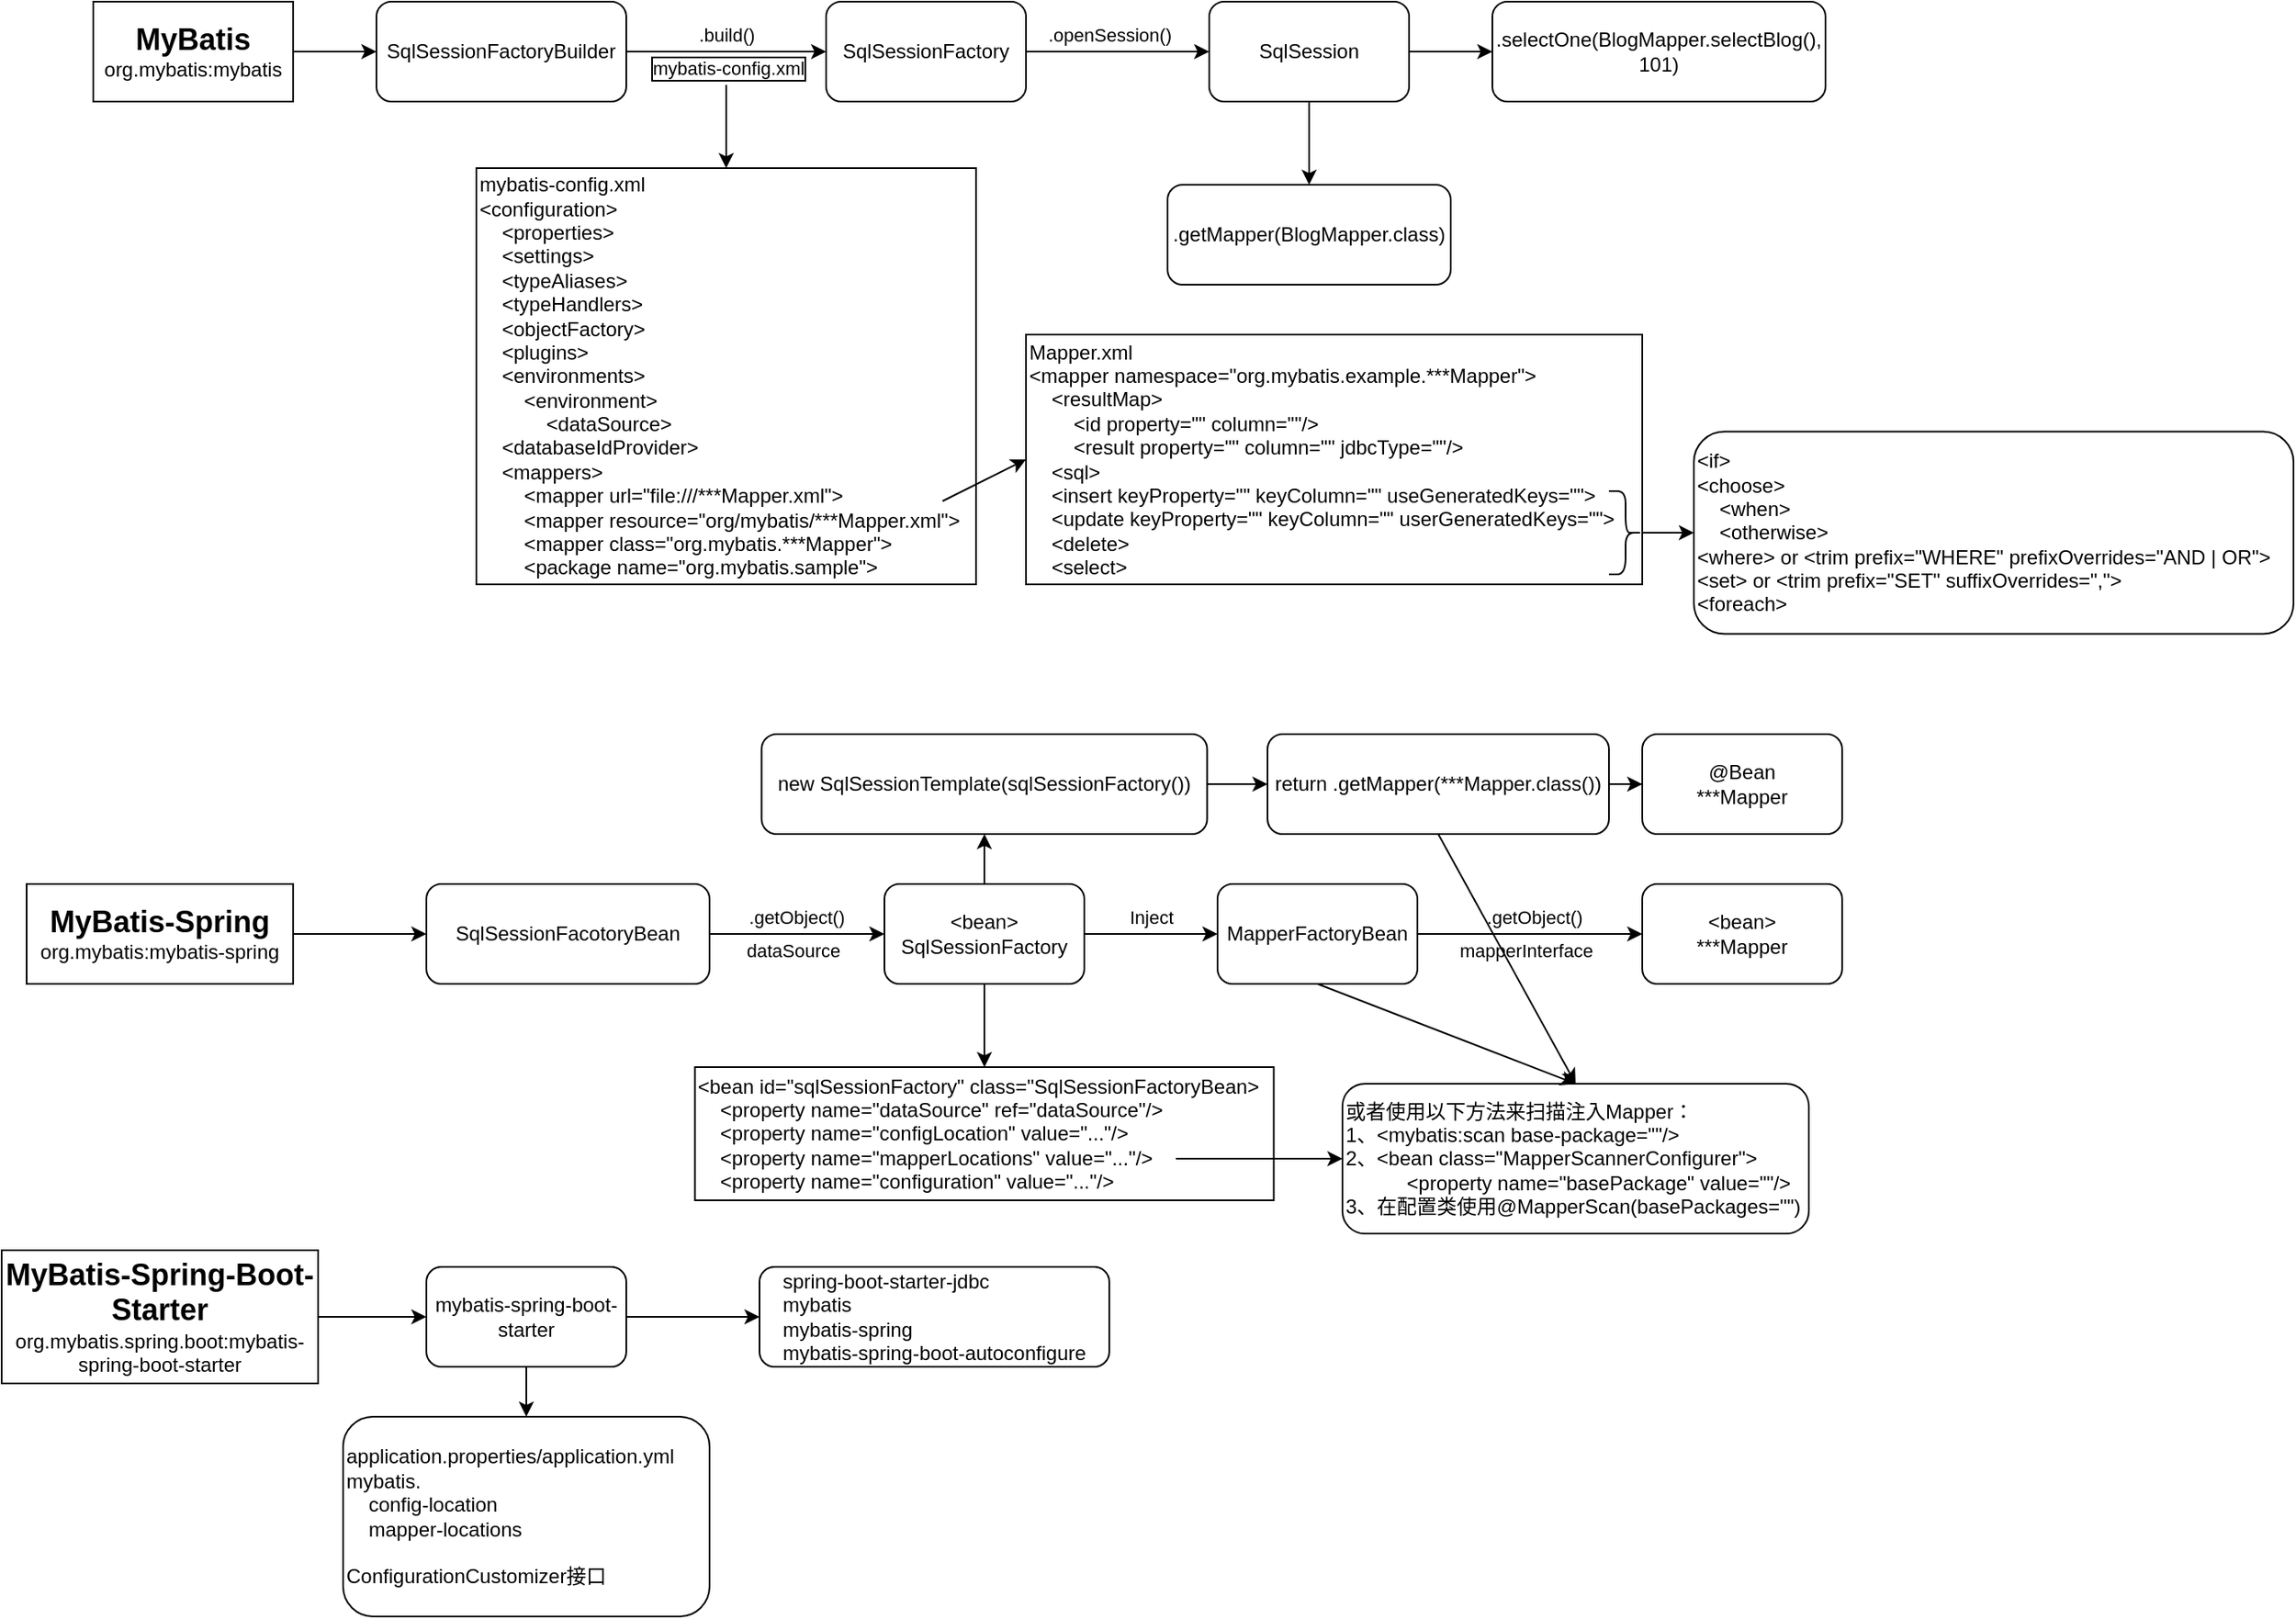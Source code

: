 <mxfile version="14.6.13" type="device"><diagram id="C5RBs43oDa-KdzZeNtuy" name="Page-1"><mxGraphModel dx="1042" dy="667" grid="1" gridSize="10" guides="1" tooltips="1" connect="1" arrows="1" fold="1" page="1" pageScale="1" pageWidth="827" pageHeight="1169" math="0" shadow="0"><root><mxCell id="WIyWlLk6GJQsqaUBKTNV-0"/><mxCell id="WIyWlLk6GJQsqaUBKTNV-1" parent="WIyWlLk6GJQsqaUBKTNV-0"/><mxCell id="roU_6ilpC3XOudsTGO_N-41" value="" style="edgeStyle=orthogonalEdgeStyle;rounded=0;orthogonalLoop=1;jettySize=auto;html=1;" parent="WIyWlLk6GJQsqaUBKTNV-1" source="roU_6ilpC3XOudsTGO_N-35" target="roU_6ilpC3XOudsTGO_N-40" edge="1"><mxGeometry relative="1" as="geometry"><Array as="points"><mxPoint x="940" y="770"/><mxPoint x="940" y="770"/></Array></mxGeometry></mxCell><mxCell id="roU_6ilpC3XOudsTGO_N-42" value=".getObject()" style="edgeLabel;html=1;align=center;verticalAlign=middle;resizable=0;points=[];" parent="roU_6ilpC3XOudsTGO_N-41" vertex="1" connectable="0"><mxGeometry x="0.25" y="-2" relative="1" as="geometry"><mxPoint x="-15" y="-12" as="offset"/></mxGeometry></mxCell><mxCell id="roU_6ilpC3XOudsTGO_N-47" value="mapperInterface" style="edgeLabel;html=1;align=center;verticalAlign=middle;resizable=0;points=[];" parent="roU_6ilpC3XOudsTGO_N-41" vertex="1" connectable="0"><mxGeometry x="0.075" y="-1" relative="1" as="geometry"><mxPoint x="-8" y="9" as="offset"/></mxGeometry></mxCell><mxCell id="roU_6ilpC3XOudsTGO_N-2" value="" style="edgeStyle=orthogonalEdgeStyle;rounded=0;orthogonalLoop=1;jettySize=auto;html=1;" parent="WIyWlLk6GJQsqaUBKTNV-1" source="roU_6ilpC3XOudsTGO_N-0" target="roU_6ilpC3XOudsTGO_N-1" edge="1"><mxGeometry relative="1" as="geometry"/></mxCell><mxCell id="roU_6ilpC3XOudsTGO_N-0" value="&lt;font style=&quot;font-size: 18px&quot;&gt;&lt;b&gt;MyBatis&lt;/b&gt;&lt;/font&gt;&lt;br&gt;org.mybatis:mybatis" style="rounded=0;whiteSpace=wrap;html=1;" parent="WIyWlLk6GJQsqaUBKTNV-1" vertex="1"><mxGeometry x="100" y="210" width="120" height="60" as="geometry"/></mxCell><mxCell id="roU_6ilpC3XOudsTGO_N-4" value="" style="edgeStyle=orthogonalEdgeStyle;rounded=0;orthogonalLoop=1;jettySize=auto;html=1;" parent="WIyWlLk6GJQsqaUBKTNV-1" source="roU_6ilpC3XOudsTGO_N-1" target="roU_6ilpC3XOudsTGO_N-3" edge="1"><mxGeometry relative="1" as="geometry"/></mxCell><mxCell id="roU_6ilpC3XOudsTGO_N-5" value="mybatis-config.xml" style="edgeLabel;html=1;align=center;verticalAlign=middle;resizable=0;points=[];expand=0;fixDash=0;labelBorderColor=#000000;" parent="roU_6ilpC3XOudsTGO_N-4" vertex="1" connectable="0"><mxGeometry x="-0.179" relative="1" as="geometry"><mxPoint x="11" y="10" as="offset"/></mxGeometry></mxCell><mxCell id="roU_6ilpC3XOudsTGO_N-6" value=".build()" style="edgeLabel;html=1;align=center;verticalAlign=middle;resizable=1;points=[];" parent="roU_6ilpC3XOudsTGO_N-4" vertex="1" connectable="0"><mxGeometry x="0.167" relative="1" as="geometry"><mxPoint x="-10" y="-10" as="offset"/></mxGeometry></mxCell><mxCell id="roU_6ilpC3XOudsTGO_N-1" value="SqlSessionFactoryBuilder" style="rounded=1;whiteSpace=wrap;html=1;" parent="WIyWlLk6GJQsqaUBKTNV-1" vertex="1"><mxGeometry x="270" y="210" width="150" height="60" as="geometry"/></mxCell><mxCell id="roU_6ilpC3XOudsTGO_N-8" value="" style="edgeStyle=orthogonalEdgeStyle;rounded=0;orthogonalLoop=1;jettySize=auto;html=1;" parent="WIyWlLk6GJQsqaUBKTNV-1" source="roU_6ilpC3XOudsTGO_N-3" target="roU_6ilpC3XOudsTGO_N-7" edge="1"><mxGeometry relative="1" as="geometry"/></mxCell><mxCell id="roU_6ilpC3XOudsTGO_N-9" value=".openSession()" style="edgeLabel;html=1;align=center;verticalAlign=middle;resizable=0;points=[];" parent="roU_6ilpC3XOudsTGO_N-8" vertex="1" connectable="0"><mxGeometry x="-0.3" y="4" relative="1" as="geometry"><mxPoint x="11" y="-6" as="offset"/></mxGeometry></mxCell><mxCell id="roU_6ilpC3XOudsTGO_N-3" value="SqlSessionFactory" style="whiteSpace=wrap;html=1;rounded=1;" parent="WIyWlLk6GJQsqaUBKTNV-1" vertex="1"><mxGeometry x="540" y="210" width="120" height="60" as="geometry"/></mxCell><mxCell id="roU_6ilpC3XOudsTGO_N-11" value="" style="edgeStyle=orthogonalEdgeStyle;rounded=0;orthogonalLoop=1;jettySize=auto;html=1;" parent="WIyWlLk6GJQsqaUBKTNV-1" source="roU_6ilpC3XOudsTGO_N-7" target="roU_6ilpC3XOudsTGO_N-10" edge="1"><mxGeometry relative="1" as="geometry"/></mxCell><mxCell id="roU_6ilpC3XOudsTGO_N-13" value="" style="edgeStyle=orthogonalEdgeStyle;rounded=0;orthogonalLoop=1;jettySize=auto;html=1;" parent="WIyWlLk6GJQsqaUBKTNV-1" source="roU_6ilpC3XOudsTGO_N-7" target="roU_6ilpC3XOudsTGO_N-12" edge="1"><mxGeometry relative="1" as="geometry"/></mxCell><mxCell id="roU_6ilpC3XOudsTGO_N-7" value="SqlSession" style="whiteSpace=wrap;html=1;rounded=1;" parent="WIyWlLk6GJQsqaUBKTNV-1" vertex="1"><mxGeometry x="770" y="210" width="120" height="60" as="geometry"/></mxCell><mxCell id="roU_6ilpC3XOudsTGO_N-10" value=".selectOne(BlogMapper.selectBlog(), 101)" style="whiteSpace=wrap;html=1;rounded=1;" parent="WIyWlLk6GJQsqaUBKTNV-1" vertex="1"><mxGeometry x="940" y="210" width="200" height="60" as="geometry"/></mxCell><mxCell id="roU_6ilpC3XOudsTGO_N-12" value=".getMapper(BlogMapper.class)" style="whiteSpace=wrap;html=1;rounded=1;" parent="WIyWlLk6GJQsqaUBKTNV-1" vertex="1"><mxGeometry x="745" y="320" width="170" height="60" as="geometry"/></mxCell><mxCell id="roU_6ilpC3XOudsTGO_N-17" value="&lt;span&gt;mybatis-config.xml&lt;br&gt;&amp;lt;configuration&amp;gt;&lt;/span&gt;&lt;br&gt;&lt;span&gt;&amp;nbsp; &amp;nbsp; &amp;lt;properties&amp;gt;&lt;/span&gt;&lt;br&gt;&lt;span&gt;&amp;nbsp; &amp;nbsp; &amp;lt;settings&amp;gt;&lt;/span&gt;&lt;br&gt;&lt;span&gt;&amp;nbsp; &amp;nbsp; &amp;lt;typeAliases&amp;gt;&lt;/span&gt;&lt;br&gt;&lt;span&gt;&amp;nbsp; &amp;nbsp; &amp;lt;typeHandlers&amp;gt;&lt;/span&gt;&lt;br&gt;&lt;span&gt;&amp;nbsp; &amp;nbsp; &amp;lt;objectFactory&amp;gt;&lt;/span&gt;&lt;br&gt;&lt;span&gt;&amp;nbsp; &amp;nbsp; &amp;lt;plugins&amp;gt;&lt;/span&gt;&lt;br&gt;&lt;span&gt;&amp;nbsp; &amp;nbsp; &amp;lt;environments&amp;gt;&lt;br&gt;&lt;/span&gt;&amp;nbsp; &amp;nbsp; &amp;nbsp; &amp;nbsp; &amp;lt;environment&amp;gt;&lt;br&gt;&amp;nbsp; &amp;nbsp; &amp;nbsp; &amp;nbsp; &amp;nbsp; &amp;nbsp; &amp;lt;dataSource&amp;gt;&lt;br&gt;&lt;span&gt;&amp;nbsp; &amp;nbsp; &amp;lt;databaseIdProvider&amp;gt;&lt;/span&gt;&lt;br&gt;&lt;span&gt;&amp;nbsp; &amp;nbsp; &amp;lt;mappers&amp;gt;&lt;br&gt;&amp;nbsp; &amp;nbsp; &amp;nbsp; &amp;nbsp; &amp;lt;mapper url=&quot;file:///***Mapper.xml&quot;&amp;gt;&lt;br&gt;&amp;nbsp;&lt;/span&gt;&amp;nbsp;&amp;nbsp; &amp;nbsp; &amp;nbsp; &amp;lt;mapper resource=&quot;org/mybatis/***Mapper.xml&quot;&amp;gt;&lt;br&gt;&lt;span&gt;&amp;nbsp;&lt;/span&gt;&amp;nbsp;&amp;nbsp; &amp;nbsp; &amp;nbsp; &amp;lt;mapper class=&quot;org.mybatis.***Mapper&quot;&amp;gt;&lt;br&gt;&lt;span&gt;&amp;nbsp;&lt;/span&gt;&amp;nbsp;&amp;nbsp; &amp;nbsp; &amp;nbsp; &amp;lt;package name=&quot;org.mybatis.sample&quot;&amp;gt;&lt;span&gt;&lt;br&gt;&lt;/span&gt;" style="whiteSpace=wrap;html=1;rounded=0;imageAspect=0;align=left;" parent="WIyWlLk6GJQsqaUBKTNV-1" vertex="1"><mxGeometry x="330" y="310" width="300" height="250" as="geometry"/></mxCell><mxCell id="roU_6ilpC3XOudsTGO_N-18" value="" style="endArrow=classic;html=1;entryX=0;entryY=0.5;entryDx=0;entryDy=0;exitX=0.933;exitY=0.8;exitDx=0;exitDy=0;exitPerimeter=0;" parent="WIyWlLk6GJQsqaUBKTNV-1" source="roU_6ilpC3XOudsTGO_N-17" target="roU_6ilpC3XOudsTGO_N-19" edge="1"><mxGeometry width="50" height="50" relative="1" as="geometry"><mxPoint x="620" y="490" as="sourcePoint"/><mxPoint x="710" y="503" as="targetPoint"/></mxGeometry></mxCell><mxCell id="roU_6ilpC3XOudsTGO_N-19" value="Mapper.xml&lt;br&gt;&amp;lt;mapper namespace=&quot;org.mybatis.example.***Mapper&quot;&amp;gt;&lt;br&gt;&amp;nbsp; &amp;nbsp; &amp;lt;resultMap&amp;gt;&lt;br&gt;&amp;nbsp; &amp;nbsp; &amp;nbsp; &amp;nbsp; &amp;lt;id property=&quot;&quot; column=&quot;&quot;/&amp;gt;&lt;br&gt;&amp;nbsp; &amp;nbsp; &amp;nbsp; &amp;nbsp; &amp;lt;result property=&quot;&quot; column=&quot;&quot; jdbcType=&quot;&quot;/&amp;gt;&lt;br&gt;&amp;nbsp; &amp;nbsp; &amp;lt;sql&amp;gt;&lt;br&gt;&amp;nbsp; &amp;nbsp; &amp;lt;insert keyProperty=&quot;&quot; keyColumn=&quot;&quot; useGeneratedKeys=&quot;&quot;&amp;gt;&lt;br&gt;&amp;nbsp; &amp;nbsp; &amp;lt;update&amp;nbsp;keyProperty=&quot;&quot; keyColumn=&quot;&quot; userGeneratedKeys=&quot;&quot;&amp;gt;&lt;br&gt;&amp;nbsp; &amp;nbsp; &amp;lt;delete&amp;gt;&lt;br&gt;&amp;nbsp; &amp;nbsp; &amp;lt;select&amp;gt;" style="rounded=0;whiteSpace=wrap;html=1;align=left;" parent="WIyWlLk6GJQsqaUBKTNV-1" vertex="1"><mxGeometry x="660" y="410" width="370" height="150" as="geometry"/></mxCell><mxCell id="roU_6ilpC3XOudsTGO_N-23" value="" style="endArrow=classic;html=1;entryX=0.5;entryY=0;entryDx=0;entryDy=0;" parent="WIyWlLk6GJQsqaUBKTNV-1" target="roU_6ilpC3XOudsTGO_N-17" edge="1"><mxGeometry width="50" height="50" relative="1" as="geometry"><mxPoint x="480" y="260" as="sourcePoint"/><mxPoint x="530" y="210" as="targetPoint"/></mxGeometry></mxCell><mxCell id="roU_6ilpC3XOudsTGO_N-27" value="" style="edgeStyle=orthogonalEdgeStyle;rounded=0;orthogonalLoop=1;jettySize=auto;html=1;" parent="WIyWlLk6GJQsqaUBKTNV-1" source="roU_6ilpC3XOudsTGO_N-24" target="roU_6ilpC3XOudsTGO_N-26" edge="1"><mxGeometry relative="1" as="geometry"/></mxCell><mxCell id="roU_6ilpC3XOudsTGO_N-24" value="" style="shape=curlyBracket;whiteSpace=wrap;html=1;rounded=1;rotation=-180;" parent="WIyWlLk6GJQsqaUBKTNV-1" vertex="1"><mxGeometry x="1010" y="504" width="20" height="50" as="geometry"/></mxCell><mxCell id="roU_6ilpC3XOudsTGO_N-26" value="&amp;lt;if&amp;gt;&lt;br&gt;&amp;lt;choose&amp;gt;&lt;br&gt;&amp;nbsp; &amp;nbsp; &amp;lt;when&amp;gt;&lt;br&gt;&amp;nbsp; &amp;nbsp; &amp;lt;otherwise&amp;gt;&lt;br&gt;&amp;lt;where&amp;gt; or &amp;lt;trim prefix=&quot;WHERE&quot; prefixOverrides=&quot;AND | OR&quot;&amp;gt;&lt;br&gt;&amp;lt;set&amp;gt; or &amp;lt;trim prefix=&quot;SET&quot; suffixOverrides=&quot;,&quot;&amp;gt;&lt;br&gt;&amp;lt;foreach&amp;gt;" style="whiteSpace=wrap;html=1;rounded=1;align=left;" parent="WIyWlLk6GJQsqaUBKTNV-1" vertex="1"><mxGeometry x="1061" y="468.25" width="360" height="121.5" as="geometry"/></mxCell><mxCell id="roU_6ilpC3XOudsTGO_N-30" value="" style="edgeStyle=orthogonalEdgeStyle;rounded=0;orthogonalLoop=1;jettySize=auto;html=1;" parent="WIyWlLk6GJQsqaUBKTNV-1" source="roU_6ilpC3XOudsTGO_N-28" target="roU_6ilpC3XOudsTGO_N-29" edge="1"><mxGeometry relative="1" as="geometry"/></mxCell><mxCell id="roU_6ilpC3XOudsTGO_N-28" value="&lt;b&gt;&lt;font style=&quot;font-size: 18px&quot;&gt;MyBatis-Spring&lt;/font&gt;&lt;/b&gt;&lt;br&gt;org.mybatis:mybatis-spring" style="rounded=0;whiteSpace=wrap;html=1;" parent="WIyWlLk6GJQsqaUBKTNV-1" vertex="1"><mxGeometry x="60" y="740" width="160" height="60" as="geometry"/></mxCell><mxCell id="roU_6ilpC3XOudsTGO_N-32" value="" style="edgeStyle=orthogonalEdgeStyle;rounded=0;orthogonalLoop=1;jettySize=auto;html=1;" parent="WIyWlLk6GJQsqaUBKTNV-1" source="roU_6ilpC3XOudsTGO_N-29" target="roU_6ilpC3XOudsTGO_N-31" edge="1"><mxGeometry relative="1" as="geometry"/></mxCell><mxCell id="roU_6ilpC3XOudsTGO_N-33" value=".getObject()" style="edgeLabel;html=1;align=center;verticalAlign=middle;resizable=0;points=[];" parent="roU_6ilpC3XOudsTGO_N-32" vertex="1" connectable="0"><mxGeometry x="-0.009" y="1" relative="1" as="geometry"><mxPoint y="-9" as="offset"/></mxGeometry></mxCell><mxCell id="roU_6ilpC3XOudsTGO_N-34" value="dataSource" style="edgeLabel;html=1;align=center;verticalAlign=middle;resizable=0;points=[];" parent="roU_6ilpC3XOudsTGO_N-32" vertex="1" connectable="0"><mxGeometry x="0.295" y="2" relative="1" as="geometry"><mxPoint x="-18" y="12" as="offset"/></mxGeometry></mxCell><mxCell id="roU_6ilpC3XOudsTGO_N-29" value="SqlSessionFacotoryBean" style="whiteSpace=wrap;html=1;rounded=1;" parent="WIyWlLk6GJQsqaUBKTNV-1" vertex="1"><mxGeometry x="300" y="740" width="170" height="60" as="geometry"/></mxCell><mxCell id="roU_6ilpC3XOudsTGO_N-36" value="" style="edgeStyle=orthogonalEdgeStyle;rounded=0;orthogonalLoop=1;jettySize=auto;html=1;" parent="WIyWlLk6GJQsqaUBKTNV-1" source="roU_6ilpC3XOudsTGO_N-31" target="roU_6ilpC3XOudsTGO_N-35" edge="1"><mxGeometry relative="1" as="geometry"/></mxCell><mxCell id="roU_6ilpC3XOudsTGO_N-37" value="Inject" style="edgeLabel;html=1;align=center;verticalAlign=middle;resizable=0;points=[];" parent="roU_6ilpC3XOudsTGO_N-36" vertex="1" connectable="0"><mxGeometry y="-1" relative="1" as="geometry"><mxPoint y="-11" as="offset"/></mxGeometry></mxCell><mxCell id="roU_6ilpC3XOudsTGO_N-39" value="" style="edgeStyle=orthogonalEdgeStyle;rounded=0;orthogonalLoop=1;jettySize=auto;html=1;" parent="WIyWlLk6GJQsqaUBKTNV-1" source="roU_6ilpC3XOudsTGO_N-31" target="roU_6ilpC3XOudsTGO_N-38" edge="1"><mxGeometry relative="1" as="geometry"/></mxCell><mxCell id="roU_6ilpC3XOudsTGO_N-49" value="" style="edgeStyle=orthogonalEdgeStyle;rounded=0;orthogonalLoop=1;jettySize=auto;html=1;" parent="WIyWlLk6GJQsqaUBKTNV-1" source="roU_6ilpC3XOudsTGO_N-31" target="roU_6ilpC3XOudsTGO_N-48" edge="1"><mxGeometry relative="1" as="geometry"/></mxCell><mxCell id="roU_6ilpC3XOudsTGO_N-31" value="&amp;lt;bean&amp;gt;&lt;br&gt;SqlSessionFactory" style="whiteSpace=wrap;html=1;rounded=1;" parent="WIyWlLk6GJQsqaUBKTNV-1" vertex="1"><mxGeometry x="575" y="740" width="120" height="60" as="geometry"/></mxCell><mxCell id="roU_6ilpC3XOudsTGO_N-35" value="MapperFactoryBean" style="whiteSpace=wrap;html=1;rounded=1;" parent="WIyWlLk6GJQsqaUBKTNV-1" vertex="1"><mxGeometry x="775" y="740" width="120" height="60" as="geometry"/></mxCell><mxCell id="roU_6ilpC3XOudsTGO_N-44" value="" style="edgeStyle=orthogonalEdgeStyle;rounded=0;orthogonalLoop=1;jettySize=auto;html=1;" parent="WIyWlLk6GJQsqaUBKTNV-1" source="roU_6ilpC3XOudsTGO_N-38" target="roU_6ilpC3XOudsTGO_N-43" edge="1"><mxGeometry relative="1" as="geometry"/></mxCell><mxCell id="roU_6ilpC3XOudsTGO_N-38" value="new SqlSessionTemplate(sqlSessionFactory())" style="whiteSpace=wrap;html=1;rounded=1;" parent="WIyWlLk6GJQsqaUBKTNV-1" vertex="1"><mxGeometry x="501.25" y="650" width="267.5" height="60" as="geometry"/></mxCell><mxCell id="roU_6ilpC3XOudsTGO_N-40" value="&amp;lt;bean&amp;gt;&lt;br&gt;***Mapper" style="whiteSpace=wrap;html=1;rounded=1;" parent="WIyWlLk6GJQsqaUBKTNV-1" vertex="1"><mxGeometry x="1030" y="740" width="120" height="60" as="geometry"/></mxCell><mxCell id="roU_6ilpC3XOudsTGO_N-46" value="" style="edgeStyle=orthogonalEdgeStyle;rounded=0;orthogonalLoop=1;jettySize=auto;html=1;" parent="WIyWlLk6GJQsqaUBKTNV-1" source="roU_6ilpC3XOudsTGO_N-43" target="roU_6ilpC3XOudsTGO_N-45" edge="1"><mxGeometry relative="1" as="geometry"/></mxCell><mxCell id="roU_6ilpC3XOudsTGO_N-43" value="return .getMapper(***Mapper.class())" style="whiteSpace=wrap;html=1;rounded=1;" parent="WIyWlLk6GJQsqaUBKTNV-1" vertex="1"><mxGeometry x="805" y="650" width="205" height="60" as="geometry"/></mxCell><mxCell id="roU_6ilpC3XOudsTGO_N-45" value="@Bean&lt;br&gt;***Mapper" style="whiteSpace=wrap;html=1;rounded=1;" parent="WIyWlLk6GJQsqaUBKTNV-1" vertex="1"><mxGeometry x="1030" y="650" width="120" height="60" as="geometry"/></mxCell><mxCell id="roU_6ilpC3XOudsTGO_N-48" value="&amp;lt;bean id=&quot;sqlSessionFactory&quot; class=&quot;SqlSessionFactoryBean&amp;gt;&lt;br&gt;&amp;nbsp; &amp;nbsp; &amp;lt;property name=&quot;dataSource&quot; ref=&quot;dataSource&quot;/&amp;gt;&lt;br&gt;&amp;nbsp; &amp;nbsp; &amp;lt;property name=&quot;configLocation&quot; value=&quot;...&quot;/&amp;gt;&lt;br&gt;&amp;nbsp; &amp;nbsp; &amp;lt;property name=&quot;mapperLocations&quot; value=&quot;...&quot;/&amp;gt;&lt;br&gt;&amp;nbsp; &amp;nbsp; &amp;lt;property name=&quot;configuration&quot; value=&quot;...&quot;/&amp;gt;" style="whiteSpace=wrap;html=1;rounded=0;align=left;" parent="WIyWlLk6GJQsqaUBKTNV-1" vertex="1"><mxGeometry x="461.25" y="850" width="347.5" height="80" as="geometry"/></mxCell><mxCell id="roU_6ilpC3XOudsTGO_N-52" value="" style="edgeStyle=orthogonalEdgeStyle;rounded=0;orthogonalLoop=1;jettySize=auto;html=1;" parent="WIyWlLk6GJQsqaUBKTNV-1" source="roU_6ilpC3XOudsTGO_N-50" target="roU_6ilpC3XOudsTGO_N-51" edge="1"><mxGeometry relative="1" as="geometry"/></mxCell><mxCell id="roU_6ilpC3XOudsTGO_N-50" value="&lt;b&gt;&lt;font style=&quot;font-size: 18px&quot;&gt;MyBatis-Spring-Boot-Starter&lt;/font&gt;&lt;/b&gt;&lt;br&gt;org.mybatis.spring.boot:mybatis-spring-boot-starter" style="rounded=0;whiteSpace=wrap;html=1;" parent="WIyWlLk6GJQsqaUBKTNV-1" vertex="1"><mxGeometry x="45" y="960" width="190" height="80" as="geometry"/></mxCell><mxCell id="roU_6ilpC3XOudsTGO_N-57" value="" style="edgeStyle=orthogonalEdgeStyle;rounded=0;orthogonalLoop=1;jettySize=auto;html=1;" parent="WIyWlLk6GJQsqaUBKTNV-1" source="roU_6ilpC3XOudsTGO_N-51" target="roU_6ilpC3XOudsTGO_N-56" edge="1"><mxGeometry relative="1" as="geometry"/></mxCell><mxCell id="roU_6ilpC3XOudsTGO_N-59" value="" style="edgeStyle=orthogonalEdgeStyle;rounded=0;orthogonalLoop=1;jettySize=auto;html=1;" parent="WIyWlLk6GJQsqaUBKTNV-1" source="roU_6ilpC3XOudsTGO_N-51" target="roU_6ilpC3XOudsTGO_N-58" edge="1"><mxGeometry relative="1" as="geometry"/></mxCell><mxCell id="roU_6ilpC3XOudsTGO_N-51" value="mybatis-spring-boot-starter" style="whiteSpace=wrap;html=1;rounded=1;" parent="WIyWlLk6GJQsqaUBKTNV-1" vertex="1"><mxGeometry x="300" y="970" width="120" height="60" as="geometry"/></mxCell><mxCell id="roU_6ilpC3XOudsTGO_N-56" value="&lt;div style=&quot;text-align: left&quot;&gt;&lt;span&gt;spring-boot-starter-jdbc&lt;/span&gt;&lt;/div&gt;&lt;div style=&quot;text-align: left&quot;&gt;&lt;span&gt;mybatis&lt;/span&gt;&lt;/div&gt;&lt;div style=&quot;text-align: left&quot;&gt;&lt;span&gt;mybatis-spring&lt;/span&gt;&lt;/div&gt;&lt;div style=&quot;text-align: left&quot;&gt;&lt;span&gt;mybatis-spring-boot-autoconfigure&lt;/span&gt;&lt;/div&gt;" style="whiteSpace=wrap;html=1;rounded=1;" parent="WIyWlLk6GJQsqaUBKTNV-1" vertex="1"><mxGeometry x="500" y="970" width="210" height="60" as="geometry"/></mxCell><mxCell id="roU_6ilpC3XOudsTGO_N-58" value="application.properties/application.yml&lt;br&gt;mybatis.&lt;br&gt;&amp;nbsp; &amp;nbsp; config-location&lt;br&gt;&amp;nbsp; &amp;nbsp; mapper-locations&lt;br&gt;&lt;br&gt;ConfigurationCustomizer接口" style="whiteSpace=wrap;html=1;rounded=1;align=left;" parent="WIyWlLk6GJQsqaUBKTNV-1" vertex="1"><mxGeometry x="250" y="1060" width="220" height="120" as="geometry"/></mxCell><mxCell id="5vdGfhXRxniWfNVqrwhG-0" value="" style="endArrow=classic;html=1;entryX=0;entryY=0.5;entryDx=0;entryDy=0;" parent="WIyWlLk6GJQsqaUBKTNV-1" target="5vdGfhXRxniWfNVqrwhG-1" edge="1"><mxGeometry width="50" height="50" relative="1" as="geometry"><mxPoint x="750" y="905" as="sourcePoint"/><mxPoint x="840" y="900" as="targetPoint"/></mxGeometry></mxCell><mxCell id="5vdGfhXRxniWfNVqrwhG-1" value="或者使用以下方法来扫描注入Mapper：&lt;br&gt;1、&amp;lt;mybatis:scan base-package=&quot;&quot;/&amp;gt;&lt;br&gt;2、&amp;lt;bean class=&quot;MapperScannerConfigurer&quot;&amp;gt;&lt;br&gt;&amp;nbsp; &amp;nbsp; &amp;nbsp; &amp;nbsp; &amp;nbsp; &amp;nbsp;&amp;lt;property name=&quot;basePackage&quot; value=&quot;&quot;/&amp;gt;&lt;br&gt;3、在配置类使用@MapperScan(basePackages=&quot;&quot;)" style="rounded=1;whiteSpace=wrap;html=1;align=left;" parent="WIyWlLk6GJQsqaUBKTNV-1" vertex="1"><mxGeometry x="850" y="860" width="280" height="90" as="geometry"/></mxCell><mxCell id="5vdGfhXRxniWfNVqrwhG-2" value="" style="endArrow=classic;html=1;entryX=0.5;entryY=0;entryDx=0;entryDy=0;exitX=0.5;exitY=1;exitDx=0;exitDy=0;" parent="WIyWlLk6GJQsqaUBKTNV-1" source="roU_6ilpC3XOudsTGO_N-35" target="5vdGfhXRxniWfNVqrwhG-1" edge="1"><mxGeometry width="50" height="50" relative="1" as="geometry"><mxPoint x="660" y="850" as="sourcePoint"/><mxPoint x="710" y="800" as="targetPoint"/></mxGeometry></mxCell><mxCell id="5vdGfhXRxniWfNVqrwhG-3" value="" style="endArrow=classic;html=1;exitX=0.5;exitY=1;exitDx=0;exitDy=0;entryX=0.5;entryY=0;entryDx=0;entryDy=0;" parent="WIyWlLk6GJQsqaUBKTNV-1" source="roU_6ilpC3XOudsTGO_N-43" target="5vdGfhXRxniWfNVqrwhG-1" edge="1"><mxGeometry width="50" height="50" relative="1" as="geometry"><mxPoint x="660" y="850" as="sourcePoint"/><mxPoint x="970" y="830" as="targetPoint"/></mxGeometry></mxCell></root></mxGraphModel></diagram></mxfile>